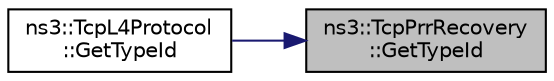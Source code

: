 digraph "ns3::TcpPrrRecovery::GetTypeId"
{
 // LATEX_PDF_SIZE
  edge [fontname="Helvetica",fontsize="10",labelfontname="Helvetica",labelfontsize="10"];
  node [fontname="Helvetica",fontsize="10",shape=record];
  rankdir="RL";
  Node1 [label="ns3::TcpPrrRecovery\l::GetTypeId",height=0.2,width=0.4,color="black", fillcolor="grey75", style="filled", fontcolor="black",tooltip="Get the type ID."];
  Node1 -> Node2 [dir="back",color="midnightblue",fontsize="10",style="solid",fontname="Helvetica"];
  Node2 [label="ns3::TcpL4Protocol\l::GetTypeId",height=0.2,width=0.4,color="black", fillcolor="white", style="filled",URL="$classns3_1_1_tcp_l4_protocol.html#ad5c8be6d4a2f790b4a095d97ad35f6f9",tooltip="Get the type ID."];
}
